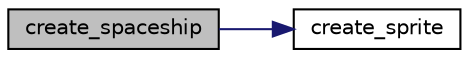 digraph "create_spaceship"
{
 // LATEX_PDF_SIZE
  edge [fontname="Helvetica",fontsize="10",labelfontname="Helvetica",labelfontsize="10"];
  node [fontname="Helvetica",fontsize="10",shape=record];
  rankdir="LR";
  Node1 [label="create_spaceship",height=0.2,width=0.4,color="black", fillcolor="grey75", style="filled", fontcolor="black",tooltip="cria um pointer para um elemento da classe Spaceship."];
  Node1 -> Node2 [color="midnightblue",fontsize="10",style="solid",fontname="Helvetica"];
  Node2 [label="create_sprite",height=0.2,width=0.4,color="black", fillcolor="white", style="filled",URL="$group__sprite.html#ga44296560184704089b03b7b68c0b71ac",tooltip=" "];
}
